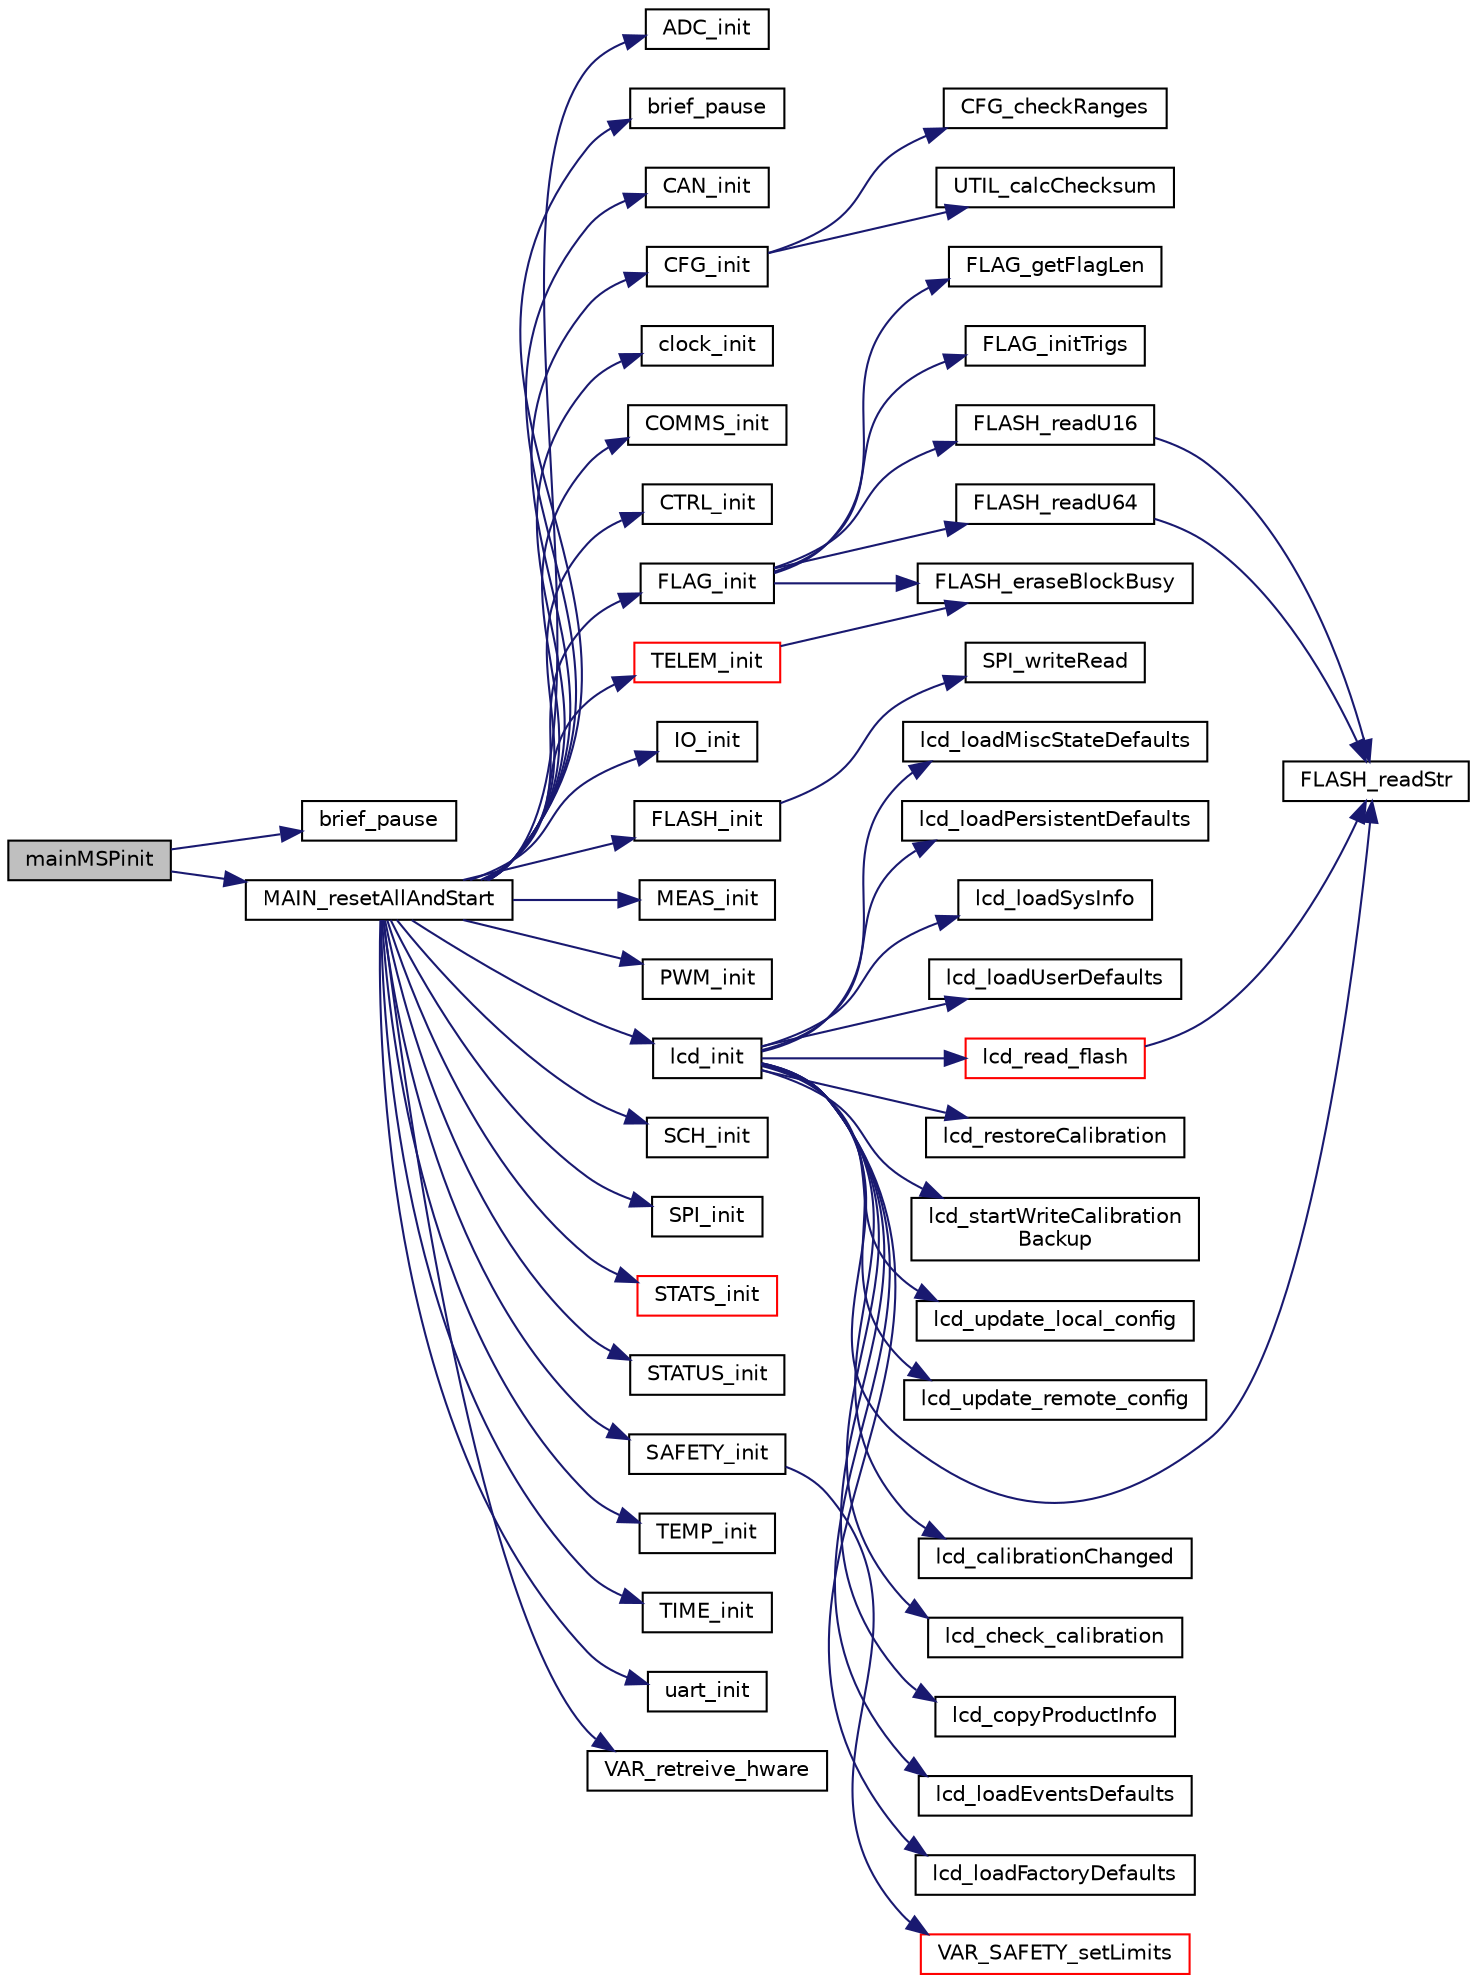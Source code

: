 digraph "mainMSPinit"
{
 // LATEX_PDF_SIZE
  edge [fontname="Helvetica",fontsize="10",labelfontname="Helvetica",labelfontsize="10"];
  node [fontname="Helvetica",fontsize="10",shape=record];
  rankdir="LR";
  Node1 [label="mainMSPinit",height=0.2,width=0.4,color="black", fillcolor="grey75", style="filled", fontcolor="black",tooltip=" "];
  Node1 -> Node2 [color="midnightblue",fontsize="10",style="solid",fontname="Helvetica"];
  Node2 [label="brief_pause",height=0.2,width=0.4,color="black", fillcolor="white", style="filled",URL="$main_m_s_p_8c.html#a8bb63f57093e7a7c31b780f3e95ec0ac",tooltip="void inline"];
  Node1 -> Node3 [color="midnightblue",fontsize="10",style="solid",fontname="Helvetica"];
  Node3 [label="MAIN_resetAllAndStart",height=0.2,width=0.4,color="black", fillcolor="white", style="filled",URL="$main_m_s_p_8c.html#a2cab12f9c2d81101de81e7d5a48b68a3",tooltip=" "];
  Node3 -> Node4 [color="midnightblue",fontsize="10",style="solid",fontname="Helvetica"];
  Node4 [label="ADC_init",height=0.2,width=0.4,color="black", fillcolor="white", style="filled",URL="$adc__msp_8h.html#a69f491a768a81c2cf99ee2653ad3002d",tooltip=" "];
  Node3 -> Node5 [color="midnightblue",fontsize="10",style="solid",fontname="Helvetica"];
  Node5 [label="brief_pause",height=0.2,width=0.4,color="black", fillcolor="white", style="filled",URL="$main_8c.html#ae3ef518fe01a72af8a5599029b6db1be",tooltip="void inline"];
  Node3 -> Node6 [color="midnightblue",fontsize="10",style="solid",fontname="Helvetica"];
  Node6 [label="CAN_init",height=0.2,width=0.4,color="black", fillcolor="white", style="filled",URL="$can_8c.html#a61a1348d614fbaff3c560113b1314a57",tooltip=" "];
  Node3 -> Node7 [color="midnightblue",fontsize="10",style="solid",fontname="Helvetica"];
  Node7 [label="CFG_init",height=0.2,width=0.4,color="black", fillcolor="white", style="filled",URL="$cfg_8c.html#a7ffa82be3b2b79bd1cf715524e622345",tooltip=" "];
  Node7 -> Node8 [color="midnightblue",fontsize="10",style="solid",fontname="Helvetica"];
  Node8 [label="CFG_checkRanges",height=0.2,width=0.4,color="black", fillcolor="white", style="filled",URL="$cfg_8c.html#a277f3824cf391b7a79783b77843f6b2d",tooltip=" "];
  Node7 -> Node9 [color="midnightblue",fontsize="10",style="solid",fontname="Helvetica"];
  Node9 [label="UTIL_calcChecksum",height=0.2,width=0.4,color="black", fillcolor="white", style="filled",URL="$util_8c.html#a47a7021b66a04c8188313cf4146a50f5",tooltip=" "];
  Node3 -> Node10 [color="midnightblue",fontsize="10",style="solid",fontname="Helvetica"];
  Node10 [label="clock_init",height=0.2,width=0.4,color="black", fillcolor="white", style="filled",URL="$main_8c.html#a78ab77b57cf2e00089f0a3a22508524c",tooltip=" "];
  Node3 -> Node11 [color="midnightblue",fontsize="10",style="solid",fontname="Helvetica"];
  Node11 [label="COMMS_init",height=0.2,width=0.4,color="black", fillcolor="white", style="filled",URL="$comms_8c.html#aa246dad57d74556f6d5385476f83e8ef",tooltip=" "];
  Node3 -> Node12 [color="midnightblue",fontsize="10",style="solid",fontname="Helvetica"];
  Node12 [label="CTRL_init",height=0.2,width=0.4,color="black", fillcolor="white", style="filled",URL="$ctrl_01_07_xD0_x9A_xD0_xBE_xD0_xBD_xD1_x84_xD0_xBB_xD0_xB8_xD0_xBA_xD1_x82_xD1_x83_xD1_x8E_xD1_x289479354af9cbc005bd3481d783ccac.html#a4a0290966c5015c292041efb98500d0c",tooltip=" "];
  Node3 -> Node13 [color="midnightblue",fontsize="10",style="solid",fontname="Helvetica"];
  Node13 [label="FLAG_init",height=0.2,width=0.4,color="black", fillcolor="white", style="filled",URL="$flag_8c.html#af1e384a896629d690755efb5496005b6",tooltip=" "];
  Node13 -> Node14 [color="midnightblue",fontsize="10",style="solid",fontname="Helvetica"];
  Node14 [label="FLAG_getFlagLen",height=0.2,width=0.4,color="black", fillcolor="white", style="filled",URL="$flag_8c.html#aa7b99d7c513bb6fd74f0eefaf97669f3",tooltip=" "];
  Node13 -> Node15 [color="midnightblue",fontsize="10",style="solid",fontname="Helvetica"];
  Node15 [label="FLAG_initTrigs",height=0.2,width=0.4,color="black", fillcolor="white", style="filled",URL="$flag_8c.html#aca929b2ff9043d2ccb2ba63217d87094",tooltip=" "];
  Node13 -> Node16 [color="midnightblue",fontsize="10",style="solid",fontname="Helvetica"];
  Node16 [label="FLASH_eraseBlockBusy",height=0.2,width=0.4,color="black", fillcolor="white", style="filled",URL="$flash_8c.html#a600505051d0229fa1cc65c223bdb91ec",tooltip=" "];
  Node13 -> Node17 [color="midnightblue",fontsize="10",style="solid",fontname="Helvetica"];
  Node17 [label="FLASH_readU16",height=0.2,width=0.4,color="black", fillcolor="white", style="filled",URL="$flash_8c.html#aa0e000ec75e59cd7b70ea970c026b7b2",tooltip=" "];
  Node17 -> Node18 [color="midnightblue",fontsize="10",style="solid",fontname="Helvetica"];
  Node18 [label="FLASH_readStr",height=0.2,width=0.4,color="black", fillcolor="white", style="filled",URL="$flash_8c.html#a0e297d230d5f834b4eea43dc1792e113",tooltip=" "];
  Node13 -> Node19 [color="midnightblue",fontsize="10",style="solid",fontname="Helvetica"];
  Node19 [label="FLASH_readU64",height=0.2,width=0.4,color="black", fillcolor="white", style="filled",URL="$flash_8c.html#aee03124ae2e7ee9cd60372805ad47eb4",tooltip=" "];
  Node19 -> Node18 [color="midnightblue",fontsize="10",style="solid",fontname="Helvetica"];
  Node3 -> Node20 [color="midnightblue",fontsize="10",style="solid",fontname="Helvetica"];
  Node20 [label="FLASH_init",height=0.2,width=0.4,color="black", fillcolor="white", style="filled",URL="$flash_8c.html#a66ab61193d7e18468f038e4f4f06050c",tooltip=" "];
  Node20 -> Node21 [color="midnightblue",fontsize="10",style="solid",fontname="Helvetica"];
  Node21 [label="SPI_writeRead",height=0.2,width=0.4,color="black", fillcolor="white", style="filled",URL="$spi_8c.html#ab2ced082837f5b2e10920fab90d3e025",tooltip=" "];
  Node3 -> Node22 [color="midnightblue",fontsize="10",style="solid",fontname="Helvetica"];
  Node22 [label="IO_init",height=0.2,width=0.4,color="black", fillcolor="white", style="filled",URL="$io_8c.html#ac1e824237e4a013ed7d7d5f499292eba",tooltip=" "];
  Node3 -> Node23 [color="midnightblue",fontsize="10",style="solid",fontname="Helvetica"];
  Node23 [label="lcd_init",height=0.2,width=0.4,color="black", fillcolor="white", style="filled",URL="$lcd_8c.html#a6842775ba83d166f02b8fef8bb63b1e6",tooltip=" "];
  Node23 -> Node18 [color="midnightblue",fontsize="10",style="solid",fontname="Helvetica"];
  Node23 -> Node24 [color="midnightblue",fontsize="10",style="solid",fontname="Helvetica"];
  Node24 [label="lcd_calibrationChanged",height=0.2,width=0.4,color="black", fillcolor="white", style="filled",URL="$lcd_8c.html#a80e17ac2bfba654abd5afa1399568d65",tooltip=" "];
  Node23 -> Node25 [color="midnightblue",fontsize="10",style="solid",fontname="Helvetica"];
  Node25 [label="lcd_check_calibration",height=0.2,width=0.4,color="black", fillcolor="white", style="filled",URL="$lcd_8c.html#a191deb390d669499157204c558d04ce7",tooltip=" "];
  Node23 -> Node26 [color="midnightblue",fontsize="10",style="solid",fontname="Helvetica"];
  Node26 [label="lcd_copyProductInfo",height=0.2,width=0.4,color="black", fillcolor="white", style="filled",URL="$lcd_8c.html#a86059f000b3412dfc6261ada2b1e06ab",tooltip=" "];
  Node23 -> Node27 [color="midnightblue",fontsize="10",style="solid",fontname="Helvetica"];
  Node27 [label="lcd_loadEventsDefaults",height=0.2,width=0.4,color="black", fillcolor="white", style="filled",URL="$lcd_8c.html#a2a6f77d8ae56841d26d03350661fad89",tooltip=" "];
  Node23 -> Node28 [color="midnightblue",fontsize="10",style="solid",fontname="Helvetica"];
  Node28 [label="lcd_loadFactoryDefaults",height=0.2,width=0.4,color="black", fillcolor="white", style="filled",URL="$lcd_8c.html#a4e7740a619bd34dfd5821838c6dd4614",tooltip=" "];
  Node23 -> Node29 [color="midnightblue",fontsize="10",style="solid",fontname="Helvetica"];
  Node29 [label="lcd_loadMiscStateDefaults",height=0.2,width=0.4,color="black", fillcolor="white", style="filled",URL="$lcd_8c.html#a7d87bacdec3fe9cfd496ade79c856d5e",tooltip=" "];
  Node23 -> Node30 [color="midnightblue",fontsize="10",style="solid",fontname="Helvetica"];
  Node30 [label="lcd_loadPersistentDefaults",height=0.2,width=0.4,color="black", fillcolor="white", style="filled",URL="$lcd_8c.html#aed9e3f7992882b9538f3390a82ee7376",tooltip=" "];
  Node23 -> Node31 [color="midnightblue",fontsize="10",style="solid",fontname="Helvetica"];
  Node31 [label="lcd_loadSysInfo",height=0.2,width=0.4,color="black", fillcolor="white", style="filled",URL="$lcd_8c.html#a62c5ebd8284b07ad2557902a32fbfe37",tooltip=" "];
  Node23 -> Node32 [color="midnightblue",fontsize="10",style="solid",fontname="Helvetica"];
  Node32 [label="lcd_loadUserDefaults",height=0.2,width=0.4,color="black", fillcolor="white", style="filled",URL="$lcd_8c.html#aad05c1a0d08f3cd19f747c3cb525e390",tooltip=" "];
  Node23 -> Node33 [color="midnightblue",fontsize="10",style="solid",fontname="Helvetica"];
  Node33 [label="lcd_read_flash",height=0.2,width=0.4,color="red", fillcolor="white", style="filled",URL="$lcd_8c.html#a236f1fa7f21fdb5389dcc384faea2114",tooltip=" "];
  Node33 -> Node18 [color="midnightblue",fontsize="10",style="solid",fontname="Helvetica"];
  Node23 -> Node36 [color="midnightblue",fontsize="10",style="solid",fontname="Helvetica"];
  Node36 [label="lcd_restoreCalibration",height=0.2,width=0.4,color="black", fillcolor="white", style="filled",URL="$lcd_8c.html#aea1ffc5bf4fc5a9436477382056bd9fc",tooltip=" "];
  Node23 -> Node37 [color="midnightblue",fontsize="10",style="solid",fontname="Helvetica"];
  Node37 [label="lcd_startWriteCalibration\lBackup",height=0.2,width=0.4,color="black", fillcolor="white", style="filled",URL="$lcd_8c.html#ac8a4dfbf9c9f3138367cc1ffbf92e2f8",tooltip=" "];
  Node23 -> Node38 [color="midnightblue",fontsize="10",style="solid",fontname="Helvetica"];
  Node38 [label="lcd_update_local_config",height=0.2,width=0.4,color="black", fillcolor="white", style="filled",URL="$lcd_8c.html#a73d5456aec2d1dd495da5dbca87f7aad",tooltip=" "];
  Node23 -> Node39 [color="midnightblue",fontsize="10",style="solid",fontname="Helvetica"];
  Node39 [label="lcd_update_remote_config",height=0.2,width=0.4,color="black", fillcolor="white", style="filled",URL="$lcd_8c.html#a4debff6792eff95c5ca13a58ba94807c",tooltip=" "];
  Node3 -> Node40 [color="midnightblue",fontsize="10",style="solid",fontname="Helvetica"];
  Node40 [label="MEAS_init",height=0.2,width=0.4,color="black", fillcolor="white", style="filled",URL="$meas_8c.html#a850ee91971ae035e12c1870beef56c16",tooltip=" "];
  Node3 -> Node41 [color="midnightblue",fontsize="10",style="solid",fontname="Helvetica"];
  Node41 [label="PWM_init",height=0.2,width=0.4,color="black", fillcolor="white", style="filled",URL="$pwm_8c.html#aadae3fe77e36cbf9643a22eeb99fb01e",tooltip=" "];
  Node3 -> Node42 [color="midnightblue",fontsize="10",style="solid",fontname="Helvetica"];
  Node42 [label="SAFETY_init",height=0.2,width=0.4,color="black", fillcolor="white", style="filled",URL="$safety_8c.html#a59cfbc4abcfdbc71a0638e794903e2bc",tooltip=" "];
  Node42 -> Node43 [color="midnightblue",fontsize="10",style="solid",fontname="Helvetica"];
  Node43 [label="VAR_SAFETY_setLimits",height=0.2,width=0.4,color="red", fillcolor="white", style="filled",URL="$variant_8c.html#a4b5908e3d39fdd650ea7eb84b00b4d3d",tooltip=" "];
  Node3 -> Node46 [color="midnightblue",fontsize="10",style="solid",fontname="Helvetica"];
  Node46 [label="SCH_init",height=0.2,width=0.4,color="black", fillcolor="white", style="filled",URL="$sch_8c.html#a89c93c87416f8b7b1a6645365b03e851",tooltip=" "];
  Node3 -> Node47 [color="midnightblue",fontsize="10",style="solid",fontname="Helvetica"];
  Node47 [label="SPI_init",height=0.2,width=0.4,color="black", fillcolor="white", style="filled",URL="$spi_8c.html#a9c9bb330f595b394b823e409ea6ca35a",tooltip="#include <msp430x24x.h>"];
  Node3 -> Node48 [color="midnightblue",fontsize="10",style="solid",fontname="Helvetica"];
  Node48 [label="STATS_init",height=0.2,width=0.4,color="red", fillcolor="white", style="filled",URL="$stats_8c.html#a70f8101df6100edd6f0d5b3b9ab9a3cc",tooltip=" "];
  Node3 -> Node51 [color="midnightblue",fontsize="10",style="solid",fontname="Helvetica"];
  Node51 [label="STATUS_init",height=0.2,width=0.4,color="black", fillcolor="white", style="filled",URL="$status_8c.html#a5fe5f8c0d86135c5355440f1250185cb",tooltip=" "];
  Node3 -> Node52 [color="midnightblue",fontsize="10",style="solid",fontname="Helvetica"];
  Node52 [label="TELEM_init",height=0.2,width=0.4,color="red", fillcolor="white", style="filled",URL="$telem_8c.html#a765a0ddb13c4303947dea758a7da1d83",tooltip=" "];
  Node52 -> Node16 [color="midnightblue",fontsize="10",style="solid",fontname="Helvetica"];
  Node3 -> Node54 [color="midnightblue",fontsize="10",style="solid",fontname="Helvetica"];
  Node54 [label="TEMP_init",height=0.2,width=0.4,color="black", fillcolor="white", style="filled",URL="$temp_8c.html#a487c8fafb2baca8ce4d8b944d2b6b631",tooltip=" "];
  Node3 -> Node55 [color="midnightblue",fontsize="10",style="solid",fontname="Helvetica"];
  Node55 [label="TIME_init",height=0.2,width=0.4,color="black", fillcolor="white", style="filled",URL="$time_8c.html#ac4b4fac5a1f7b28dfa224bcf70b86b50",tooltip=" "];
  Node3 -> Node56 [color="midnightblue",fontsize="10",style="solid",fontname="Helvetica"];
  Node56 [label="uart_init",height=0.2,width=0.4,color="black", fillcolor="white", style="filled",URL="$usci_8c.html#a0c0ca72359ddf28dcd15900dfba19343",tooltip=" "];
  Node3 -> Node57 [color="midnightblue",fontsize="10",style="solid",fontname="Helvetica"];
  Node57 [label="VAR_retreive_hware",height=0.2,width=0.4,color="black", fillcolor="white", style="filled",URL="$variant_8c.html#a2594a04488c75e2351260be1194c4c45",tooltip=" "];
}

